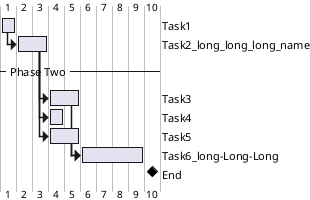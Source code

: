 @startgantt

Label on last column

[Task1] lasts 1 Day
then [Task2_long_long_long_name] as [T2] lasts 2 days
-- Phase Two --
then [Task3] as [T3] lasts 2 days
[Task4] as [T4] lasts 1 day
[Task5] as [T5] lasts 2 days
[T2] -> [T4]
[T2] -> [T5]
[Task6_long-Long-Long] as [T6] lasts 4 days
[T3] -> [T6]
[T5] -> [T6]
[End] happens at 1 day after [T6]'s end
@endgantt